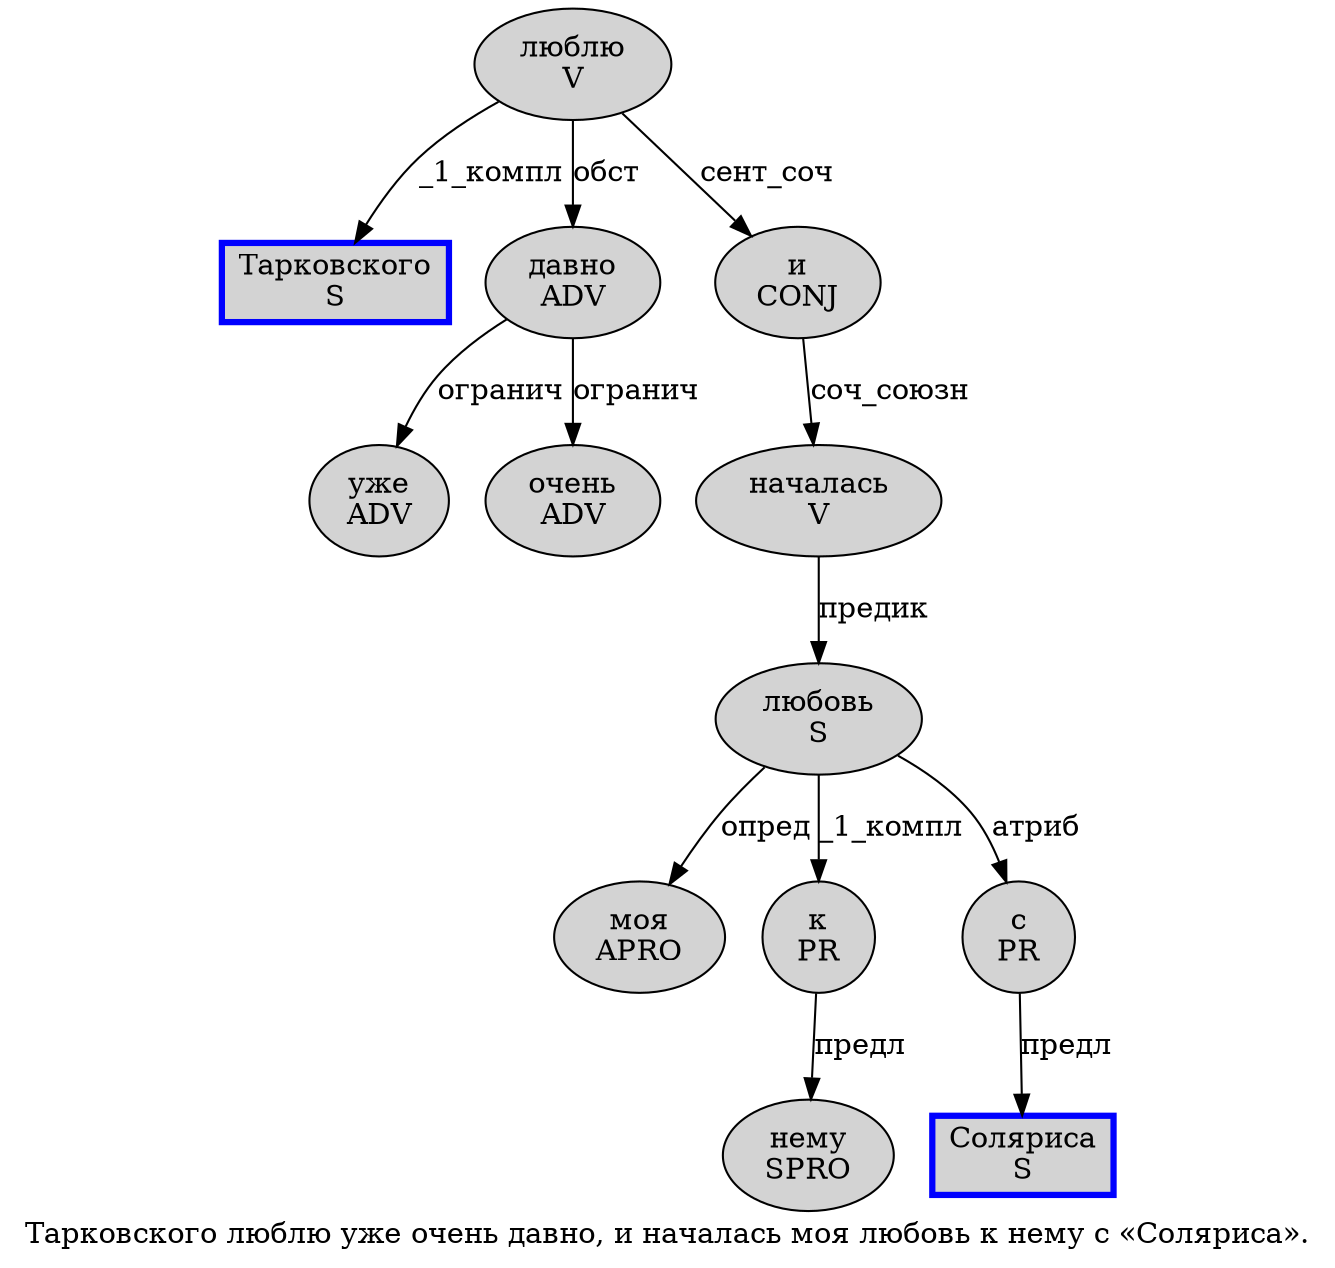 digraph SENTENCE_1982 {
	graph [label="Тарковского люблю уже очень давно, и началась моя любовь к нему с «Соляриса»."]
	node [style=filled]
		0 [label="Тарковского
S" color=blue fillcolor=lightgray penwidth=3 shape=box]
		1 [label="люблю
V" color="" fillcolor=lightgray penwidth=1 shape=ellipse]
		2 [label="уже
ADV" color="" fillcolor=lightgray penwidth=1 shape=ellipse]
		3 [label="очень
ADV" color="" fillcolor=lightgray penwidth=1 shape=ellipse]
		4 [label="давно
ADV" color="" fillcolor=lightgray penwidth=1 shape=ellipse]
		6 [label="и
CONJ" color="" fillcolor=lightgray penwidth=1 shape=ellipse]
		7 [label="началась
V" color="" fillcolor=lightgray penwidth=1 shape=ellipse]
		8 [label="моя
APRO" color="" fillcolor=lightgray penwidth=1 shape=ellipse]
		9 [label="любовь
S" color="" fillcolor=lightgray penwidth=1 shape=ellipse]
		10 [label="к
PR" color="" fillcolor=lightgray penwidth=1 shape=ellipse]
		11 [label="нему
SPRO" color="" fillcolor=lightgray penwidth=1 shape=ellipse]
		12 [label="с
PR" color="" fillcolor=lightgray penwidth=1 shape=ellipse]
		14 [label="Соляриса
S" color=blue fillcolor=lightgray penwidth=3 shape=box]
			1 -> 0 [label="_1_компл"]
			1 -> 4 [label="обст"]
			1 -> 6 [label="сент_соч"]
			6 -> 7 [label="соч_союзн"]
			12 -> 14 [label="предл"]
			9 -> 8 [label="опред"]
			9 -> 10 [label="_1_компл"]
			9 -> 12 [label="атриб"]
			4 -> 2 [label="огранич"]
			4 -> 3 [label="огранич"]
			10 -> 11 [label="предл"]
			7 -> 9 [label="предик"]
}